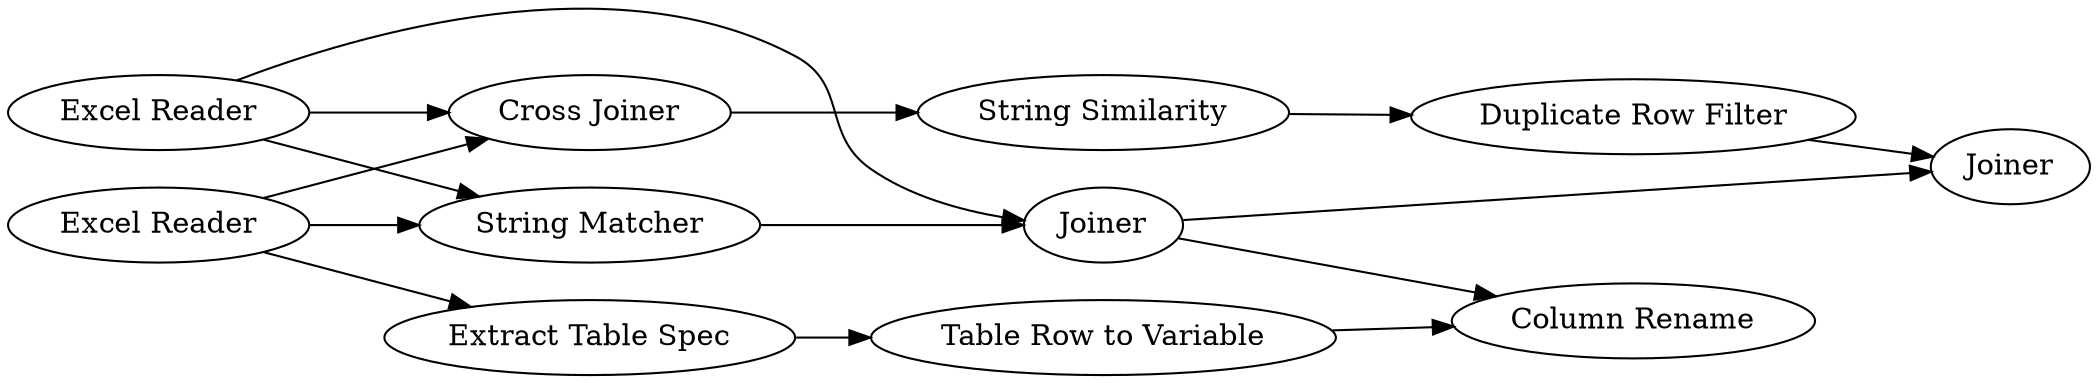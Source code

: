 digraph {
	1 [label="Excel Reader"]
	2 [label="Excel Reader"]
	9 [label="String Matcher"]
	10 [label=Joiner]
	11 [label="Column Rename"]
	12 [label="Extract Table Spec"]
	13 [label="Table Row to Variable"]
	14 [label="String Similarity"]
	15 [label="Cross Joiner"]
	16 [label="Duplicate Row Filter"]
	17 [label=Joiner]
	1 -> 9
	1 -> 10
	1 -> 15
	2 -> 9
	2 -> 12
	2 -> 15
	9 -> 10
	10 -> 11
	10 -> 17
	12 -> 13
	13 -> 11
	14 -> 16
	15 -> 14
	16 -> 17
	rankdir=LR
}
